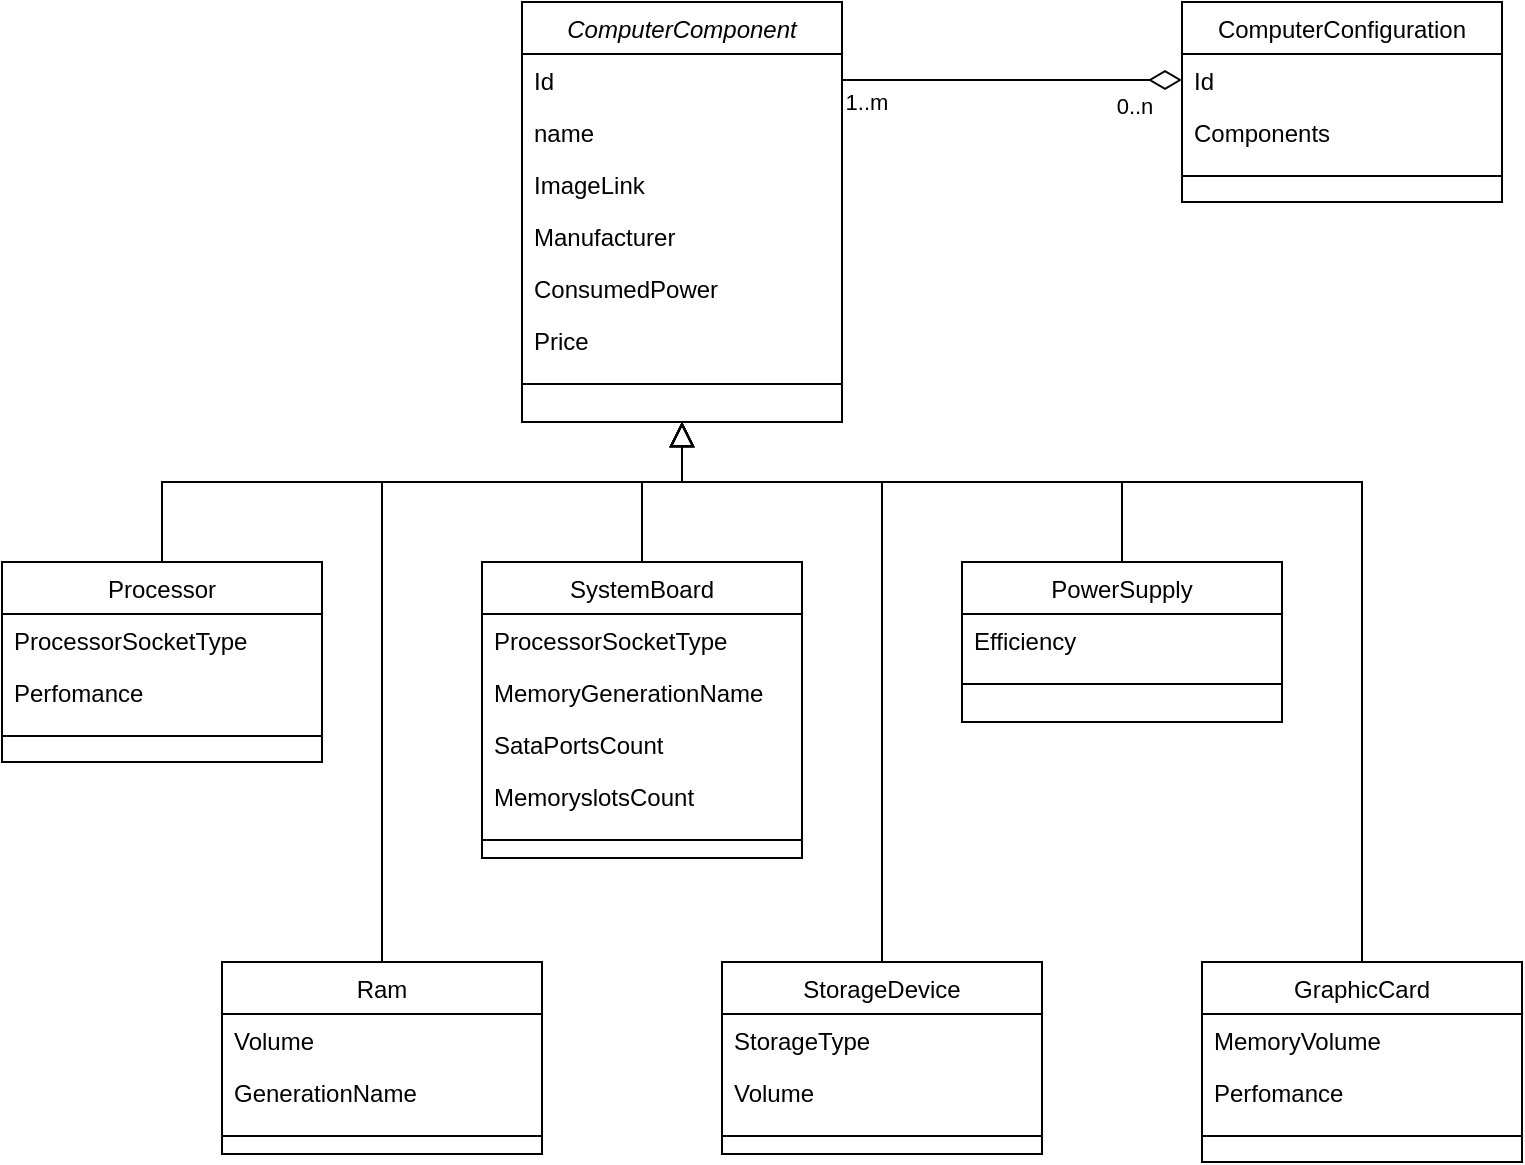 <mxfile version="16.1.2" type="device"><diagram id="C5RBs43oDa-KdzZeNtuy" name="Page-1"><mxGraphModel dx="1422" dy="795" grid="1" gridSize="10" guides="1" tooltips="1" connect="1" arrows="1" fold="1" page="1" pageScale="1" pageWidth="827" pageHeight="1169" math="0" shadow="0"><root><mxCell id="WIyWlLk6GJQsqaUBKTNV-0"/><mxCell id="WIyWlLk6GJQsqaUBKTNV-1" parent="WIyWlLk6GJQsqaUBKTNV-0"/><mxCell id="B2XHZLucD8koYoNAeaHt-66" style="edgeStyle=orthogonalEdgeStyle;rounded=0;orthogonalLoop=1;jettySize=auto;html=1;entryX=0;entryY=0.5;entryDx=0;entryDy=0;endArrow=diamondThin;endFill=0;endSize=14;exitX=1;exitY=0.5;exitDx=0;exitDy=0;" edge="1" parent="WIyWlLk6GJQsqaUBKTNV-1" source="zkfFHV4jXpPFQw0GAbJ--18" target="B2XHZLucD8koYoNAeaHt-63"><mxGeometry relative="1" as="geometry"/></mxCell><mxCell id="B2XHZLucD8koYoNAeaHt-68" value="0..n" style="edgeLabel;html=1;align=center;verticalAlign=middle;resizable=0;points=[];" vertex="1" connectable="0" parent="B2XHZLucD8koYoNAeaHt-66"><mxGeometry x="0.718" y="-3" relative="1" as="geometry"><mxPoint y="10" as="offset"/></mxGeometry></mxCell><mxCell id="B2XHZLucD8koYoNAeaHt-69" value="1..m" style="edgeLabel;html=1;align=center;verticalAlign=middle;resizable=0;points=[];" vertex="1" connectable="0" parent="B2XHZLucD8koYoNAeaHt-66"><mxGeometry x="-0.859" y="1" relative="1" as="geometry"><mxPoint y="12" as="offset"/></mxGeometry></mxCell><mxCell id="zkfFHV4jXpPFQw0GAbJ--17" value="ComputerComponent" style="swimlane;fontStyle=2;align=center;verticalAlign=top;childLayout=stackLayout;horizontal=1;startSize=26;horizontalStack=0;resizeParent=1;resizeLast=0;collapsible=1;marginBottom=0;rounded=0;shadow=0;strokeWidth=1;" parent="WIyWlLk6GJQsqaUBKTNV-1" vertex="1"><mxGeometry x="260" width="160" height="210" as="geometry"><mxRectangle x="550" y="140" width="160" height="26" as="alternateBounds"/></mxGeometry></mxCell><mxCell id="zkfFHV4jXpPFQw0GAbJ--18" value="Id" style="text;align=left;verticalAlign=top;spacingLeft=4;spacingRight=4;overflow=hidden;rotatable=0;points=[[0,0.5],[1,0.5]];portConstraint=eastwest;" parent="zkfFHV4jXpPFQw0GAbJ--17" vertex="1"><mxGeometry y="26" width="160" height="26" as="geometry"/></mxCell><mxCell id="zkfFHV4jXpPFQw0GAbJ--19" value="name" style="text;align=left;verticalAlign=top;spacingLeft=4;spacingRight=4;overflow=hidden;rotatable=0;points=[[0,0.5],[1,0.5]];portConstraint=eastwest;rounded=0;shadow=0;html=0;" parent="zkfFHV4jXpPFQw0GAbJ--17" vertex="1"><mxGeometry y="52" width="160" height="26" as="geometry"/></mxCell><mxCell id="zkfFHV4jXpPFQw0GAbJ--20" value="ImageLink" style="text;align=left;verticalAlign=top;spacingLeft=4;spacingRight=4;overflow=hidden;rotatable=0;points=[[0,0.5],[1,0.5]];portConstraint=eastwest;rounded=0;shadow=0;html=0;" parent="zkfFHV4jXpPFQw0GAbJ--17" vertex="1"><mxGeometry y="78" width="160" height="26" as="geometry"/></mxCell><mxCell id="zkfFHV4jXpPFQw0GAbJ--21" value="Manufacturer" style="text;align=left;verticalAlign=top;spacingLeft=4;spacingRight=4;overflow=hidden;rotatable=0;points=[[0,0.5],[1,0.5]];portConstraint=eastwest;rounded=0;shadow=0;html=0;" parent="zkfFHV4jXpPFQw0GAbJ--17" vertex="1"><mxGeometry y="104" width="160" height="26" as="geometry"/></mxCell><mxCell id="zkfFHV4jXpPFQw0GAbJ--22" value="ConsumedPower" style="text;align=left;verticalAlign=top;spacingLeft=4;spacingRight=4;overflow=hidden;rotatable=0;points=[[0,0.5],[1,0.5]];portConstraint=eastwest;rounded=0;shadow=0;html=0;" parent="zkfFHV4jXpPFQw0GAbJ--17" vertex="1"><mxGeometry y="130" width="160" height="26" as="geometry"/></mxCell><mxCell id="B2XHZLucD8koYoNAeaHt-1" value="Price" style="text;align=left;verticalAlign=top;spacingLeft=4;spacingRight=4;overflow=hidden;rotatable=0;points=[[0,0.5],[1,0.5]];portConstraint=eastwest;rounded=0;shadow=0;html=0;" vertex="1" parent="zkfFHV4jXpPFQw0GAbJ--17"><mxGeometry y="156" width="160" height="26" as="geometry"/></mxCell><mxCell id="zkfFHV4jXpPFQw0GAbJ--23" value="" style="line;html=1;strokeWidth=1;align=left;verticalAlign=middle;spacingTop=-1;spacingLeft=3;spacingRight=3;rotatable=0;labelPosition=right;points=[];portConstraint=eastwest;" parent="zkfFHV4jXpPFQw0GAbJ--17" vertex="1"><mxGeometry y="182" width="160" height="18" as="geometry"/></mxCell><mxCell id="B2XHZLucD8koYoNAeaHt-59" style="edgeStyle=orthogonalEdgeStyle;rounded=0;orthogonalLoop=1;jettySize=auto;html=1;exitX=0.5;exitY=0;exitDx=0;exitDy=0;entryX=0.5;entryY=1;entryDx=0;entryDy=0;endArrow=block;endFill=0;endSize=10;" edge="1" parent="WIyWlLk6GJQsqaUBKTNV-1" source="B2XHZLucD8koYoNAeaHt-2" target="zkfFHV4jXpPFQw0GAbJ--17"><mxGeometry relative="1" as="geometry"><mxPoint x="220" y="210" as="targetPoint"/><Array as="points"><mxPoint x="80" y="240"/><mxPoint x="340" y="240"/></Array></mxGeometry></mxCell><mxCell id="B2XHZLucD8koYoNAeaHt-2" value="Processor" style="swimlane;fontStyle=0;align=center;verticalAlign=top;childLayout=stackLayout;horizontal=1;startSize=26;horizontalStack=0;resizeParent=1;resizeLast=0;collapsible=1;marginBottom=0;rounded=0;shadow=0;strokeWidth=1;" vertex="1" parent="WIyWlLk6GJQsqaUBKTNV-1"><mxGeometry y="280" width="160" height="100" as="geometry"><mxRectangle x="550" y="140" width="160" height="26" as="alternateBounds"/></mxGeometry></mxCell><mxCell id="B2XHZLucD8koYoNAeaHt-3" value="ProcessorSocketType" style="text;align=left;verticalAlign=top;spacingLeft=4;spacingRight=4;overflow=hidden;rotatable=0;points=[[0,0.5],[1,0.5]];portConstraint=eastwest;" vertex="1" parent="B2XHZLucD8koYoNAeaHt-2"><mxGeometry y="26" width="160" height="26" as="geometry"/></mxCell><mxCell id="B2XHZLucD8koYoNAeaHt-4" value="Perfomance" style="text;align=left;verticalAlign=top;spacingLeft=4;spacingRight=4;overflow=hidden;rotatable=0;points=[[0,0.5],[1,0.5]];portConstraint=eastwest;rounded=0;shadow=0;html=0;" vertex="1" parent="B2XHZLucD8koYoNAeaHt-2"><mxGeometry y="52" width="160" height="26" as="geometry"/></mxCell><mxCell id="B2XHZLucD8koYoNAeaHt-9" value="" style="line;html=1;strokeWidth=1;align=left;verticalAlign=middle;spacingTop=-1;spacingLeft=3;spacingRight=3;rotatable=0;labelPosition=right;points=[];portConstraint=eastwest;" vertex="1" parent="B2XHZLucD8koYoNAeaHt-2"><mxGeometry y="78" width="160" height="18" as="geometry"/></mxCell><mxCell id="B2XHZLucD8koYoNAeaHt-60" style="edgeStyle=orthogonalEdgeStyle;rounded=0;orthogonalLoop=1;jettySize=auto;html=1;exitX=0.5;exitY=0;exitDx=0;exitDy=0;entryX=0.5;entryY=1;entryDx=0;entryDy=0;endArrow=block;endFill=0;endSize=10;" edge="1" parent="WIyWlLk6GJQsqaUBKTNV-1" source="B2XHZLucD8koYoNAeaHt-26" target="zkfFHV4jXpPFQw0GAbJ--17"><mxGeometry relative="1" as="geometry"><Array as="points"><mxPoint x="680" y="240"/><mxPoint x="340" y="240"/></Array></mxGeometry></mxCell><mxCell id="B2XHZLucD8koYoNAeaHt-26" value="GraphicCard" style="swimlane;fontStyle=0;align=center;verticalAlign=top;childLayout=stackLayout;horizontal=1;startSize=26;horizontalStack=0;resizeParent=1;resizeLast=0;collapsible=1;marginBottom=0;rounded=0;shadow=0;strokeWidth=1;" vertex="1" parent="WIyWlLk6GJQsqaUBKTNV-1"><mxGeometry x="600" y="480" width="160" height="100" as="geometry"><mxRectangle x="550" y="140" width="160" height="26" as="alternateBounds"/></mxGeometry></mxCell><mxCell id="B2XHZLucD8koYoNAeaHt-27" value="MemoryVolume" style="text;align=left;verticalAlign=top;spacingLeft=4;spacingRight=4;overflow=hidden;rotatable=0;points=[[0,0.5],[1,0.5]];portConstraint=eastwest;" vertex="1" parent="B2XHZLucD8koYoNAeaHt-26"><mxGeometry y="26" width="160" height="26" as="geometry"/></mxCell><mxCell id="B2XHZLucD8koYoNAeaHt-28" value="Perfomance" style="text;align=left;verticalAlign=top;spacingLeft=4;spacingRight=4;overflow=hidden;rotatable=0;points=[[0,0.5],[1,0.5]];portConstraint=eastwest;rounded=0;shadow=0;html=0;" vertex="1" parent="B2XHZLucD8koYoNAeaHt-26"><mxGeometry y="52" width="160" height="26" as="geometry"/></mxCell><mxCell id="B2XHZLucD8koYoNAeaHt-33" value="" style="line;html=1;strokeWidth=1;align=left;verticalAlign=middle;spacingTop=-1;spacingLeft=3;spacingRight=3;rotatable=0;labelPosition=right;points=[];portConstraint=eastwest;" vertex="1" parent="B2XHZLucD8koYoNAeaHt-26"><mxGeometry y="78" width="160" height="18" as="geometry"/></mxCell><mxCell id="B2XHZLucD8koYoNAeaHt-58" style="edgeStyle=orthogonalEdgeStyle;rounded=0;orthogonalLoop=1;jettySize=auto;html=1;exitX=0.5;exitY=0;exitDx=0;exitDy=0;entryX=0.5;entryY=1;entryDx=0;entryDy=0;endArrow=block;endFill=0;endSize=10;" edge="1" parent="WIyWlLk6GJQsqaUBKTNV-1" source="B2XHZLucD8koYoNAeaHt-34" target="zkfFHV4jXpPFQw0GAbJ--17"><mxGeometry relative="1" as="geometry"><Array as="points"><mxPoint x="560" y="240"/><mxPoint x="340" y="240"/></Array></mxGeometry></mxCell><mxCell id="B2XHZLucD8koYoNAeaHt-34" value="PowerSupply" style="swimlane;fontStyle=0;align=center;verticalAlign=top;childLayout=stackLayout;horizontal=1;startSize=26;horizontalStack=0;resizeParent=1;resizeLast=0;collapsible=1;marginBottom=0;rounded=0;shadow=0;strokeWidth=1;" vertex="1" parent="WIyWlLk6GJQsqaUBKTNV-1"><mxGeometry x="480" y="280" width="160" height="80" as="geometry"><mxRectangle x="550" y="140" width="160" height="26" as="alternateBounds"/></mxGeometry></mxCell><mxCell id="B2XHZLucD8koYoNAeaHt-35" value="Efficiency" style="text;align=left;verticalAlign=top;spacingLeft=4;spacingRight=4;overflow=hidden;rotatable=0;points=[[0,0.5],[1,0.5]];portConstraint=eastwest;" vertex="1" parent="B2XHZLucD8koYoNAeaHt-34"><mxGeometry y="26" width="160" height="26" as="geometry"/></mxCell><mxCell id="B2XHZLucD8koYoNAeaHt-41" value="" style="line;html=1;strokeWidth=1;align=left;verticalAlign=middle;spacingTop=-1;spacingLeft=3;spacingRight=3;rotatable=0;labelPosition=right;points=[];portConstraint=eastwest;" vertex="1" parent="B2XHZLucD8koYoNAeaHt-34"><mxGeometry y="52" width="160" height="18" as="geometry"/></mxCell><mxCell id="B2XHZLucD8koYoNAeaHt-56" style="edgeStyle=orthogonalEdgeStyle;rounded=0;orthogonalLoop=1;jettySize=auto;html=1;exitX=0.5;exitY=0;exitDx=0;exitDy=0;entryX=0.5;entryY=1;entryDx=0;entryDy=0;endArrow=block;endFill=0;endSize=10;" edge="1" parent="WIyWlLk6GJQsqaUBKTNV-1" source="B2XHZLucD8koYoNAeaHt-42" target="zkfFHV4jXpPFQw0GAbJ--17"><mxGeometry relative="1" as="geometry"><Array as="points"><mxPoint x="190" y="240"/><mxPoint x="340" y="240"/></Array></mxGeometry></mxCell><mxCell id="B2XHZLucD8koYoNAeaHt-42" value="Ram" style="swimlane;fontStyle=0;align=center;verticalAlign=top;childLayout=stackLayout;horizontal=1;startSize=26;horizontalStack=0;resizeParent=1;resizeLast=0;collapsible=1;marginBottom=0;rounded=0;shadow=0;strokeWidth=1;" vertex="1" parent="WIyWlLk6GJQsqaUBKTNV-1"><mxGeometry x="110" y="480" width="160" height="96" as="geometry"><mxRectangle x="550" y="140" width="160" height="26" as="alternateBounds"/></mxGeometry></mxCell><mxCell id="B2XHZLucD8koYoNAeaHt-43" value="Volume" style="text;align=left;verticalAlign=top;spacingLeft=4;spacingRight=4;overflow=hidden;rotatable=0;points=[[0,0.5],[1,0.5]];portConstraint=eastwest;" vertex="1" parent="B2XHZLucD8koYoNAeaHt-42"><mxGeometry y="26" width="160" height="26" as="geometry"/></mxCell><mxCell id="B2XHZLucD8koYoNAeaHt-45" value="GenerationName" style="text;align=left;verticalAlign=top;spacingLeft=4;spacingRight=4;overflow=hidden;rotatable=0;points=[[0,0.5],[1,0.5]];portConstraint=eastwest;" vertex="1" parent="B2XHZLucD8koYoNAeaHt-42"><mxGeometry y="52" width="160" height="26" as="geometry"/></mxCell><mxCell id="B2XHZLucD8koYoNAeaHt-44" value="" style="line;html=1;strokeWidth=1;align=left;verticalAlign=middle;spacingTop=-1;spacingLeft=3;spacingRight=3;rotatable=0;labelPosition=right;points=[];portConstraint=eastwest;" vertex="1" parent="B2XHZLucD8koYoNAeaHt-42"><mxGeometry y="78" width="160" height="18" as="geometry"/></mxCell><mxCell id="B2XHZLucD8koYoNAeaHt-61" style="edgeStyle=orthogonalEdgeStyle;rounded=0;orthogonalLoop=1;jettySize=auto;html=1;exitX=0.5;exitY=0;exitDx=0;exitDy=0;entryX=0.5;entryY=1;entryDx=0;entryDy=0;endArrow=block;endFill=0;endSize=10;" edge="1" parent="WIyWlLk6GJQsqaUBKTNV-1" source="B2XHZLucD8koYoNAeaHt-46" target="zkfFHV4jXpPFQw0GAbJ--17"><mxGeometry relative="1" as="geometry"><Array as="points"><mxPoint x="440" y="240"/><mxPoint x="340" y="240"/></Array></mxGeometry></mxCell><mxCell id="B2XHZLucD8koYoNAeaHt-46" value="StorageDevice" style="swimlane;fontStyle=0;align=center;verticalAlign=top;childLayout=stackLayout;horizontal=1;startSize=26;horizontalStack=0;resizeParent=1;resizeLast=0;collapsible=1;marginBottom=0;rounded=0;shadow=0;strokeWidth=1;" vertex="1" parent="WIyWlLk6GJQsqaUBKTNV-1"><mxGeometry x="360" y="480" width="160" height="96" as="geometry"><mxRectangle x="550" y="140" width="160" height="26" as="alternateBounds"/></mxGeometry></mxCell><mxCell id="B2XHZLucD8koYoNAeaHt-47" value="StorageType" style="text;align=left;verticalAlign=top;spacingLeft=4;spacingRight=4;overflow=hidden;rotatable=0;points=[[0,0.5],[1,0.5]];portConstraint=eastwest;" vertex="1" parent="B2XHZLucD8koYoNAeaHt-46"><mxGeometry y="26" width="160" height="26" as="geometry"/></mxCell><mxCell id="B2XHZLucD8koYoNAeaHt-48" value="Volume" style="text;align=left;verticalAlign=top;spacingLeft=4;spacingRight=4;overflow=hidden;rotatable=0;points=[[0,0.5],[1,0.5]];portConstraint=eastwest;" vertex="1" parent="B2XHZLucD8koYoNAeaHt-46"><mxGeometry y="52" width="160" height="26" as="geometry"/></mxCell><mxCell id="B2XHZLucD8koYoNAeaHt-49" value="" style="line;html=1;strokeWidth=1;align=left;verticalAlign=middle;spacingTop=-1;spacingLeft=3;spacingRight=3;rotatable=0;labelPosition=right;points=[];portConstraint=eastwest;" vertex="1" parent="B2XHZLucD8koYoNAeaHt-46"><mxGeometry y="78" width="160" height="18" as="geometry"/></mxCell><mxCell id="B2XHZLucD8koYoNAeaHt-57" style="edgeStyle=orthogonalEdgeStyle;rounded=0;orthogonalLoop=1;jettySize=auto;html=1;exitX=0.5;exitY=0;exitDx=0;exitDy=0;entryX=0.5;entryY=1;entryDx=0;entryDy=0;endArrow=block;endFill=0;endSize=10;" edge="1" parent="WIyWlLk6GJQsqaUBKTNV-1" source="B2XHZLucD8koYoNAeaHt-50" target="zkfFHV4jXpPFQw0GAbJ--17"><mxGeometry relative="1" as="geometry"><Array as="points"><mxPoint x="320" y="240"/><mxPoint x="340" y="240"/></Array></mxGeometry></mxCell><mxCell id="B2XHZLucD8koYoNAeaHt-50" value="SystemBoard" style="swimlane;fontStyle=0;align=center;verticalAlign=top;childLayout=stackLayout;horizontal=1;startSize=26;horizontalStack=0;resizeParent=1;resizeLast=0;collapsible=1;marginBottom=0;rounded=0;shadow=0;strokeWidth=1;" vertex="1" parent="WIyWlLk6GJQsqaUBKTNV-1"><mxGeometry x="240" y="280" width="160" height="148" as="geometry"><mxRectangle x="550" y="140" width="160" height="26" as="alternateBounds"/></mxGeometry></mxCell><mxCell id="B2XHZLucD8koYoNAeaHt-51" value="ProcessorSocketType" style="text;align=left;verticalAlign=top;spacingLeft=4;spacingRight=4;overflow=hidden;rotatable=0;points=[[0,0.5],[1,0.5]];portConstraint=eastwest;" vertex="1" parent="B2XHZLucD8koYoNAeaHt-50"><mxGeometry y="26" width="160" height="26" as="geometry"/></mxCell><mxCell id="B2XHZLucD8koYoNAeaHt-52" value="MemoryGenerationName" style="text;align=left;verticalAlign=top;spacingLeft=4;spacingRight=4;overflow=hidden;rotatable=0;points=[[0,0.5],[1,0.5]];portConstraint=eastwest;" vertex="1" parent="B2XHZLucD8koYoNAeaHt-50"><mxGeometry y="52" width="160" height="26" as="geometry"/></mxCell><mxCell id="B2XHZLucD8koYoNAeaHt-54" value="SataPortsCount" style="text;align=left;verticalAlign=top;spacingLeft=4;spacingRight=4;overflow=hidden;rotatable=0;points=[[0,0.5],[1,0.5]];portConstraint=eastwest;" vertex="1" parent="B2XHZLucD8koYoNAeaHt-50"><mxGeometry y="78" width="160" height="26" as="geometry"/></mxCell><mxCell id="B2XHZLucD8koYoNAeaHt-55" value="MemoryslotsCount" style="text;align=left;verticalAlign=top;spacingLeft=4;spacingRight=4;overflow=hidden;rotatable=0;points=[[0,0.5],[1,0.5]];portConstraint=eastwest;" vertex="1" parent="B2XHZLucD8koYoNAeaHt-50"><mxGeometry y="104" width="160" height="26" as="geometry"/></mxCell><mxCell id="B2XHZLucD8koYoNAeaHt-53" value="" style="line;html=1;strokeWidth=1;align=left;verticalAlign=middle;spacingTop=-1;spacingLeft=3;spacingRight=3;rotatable=0;labelPosition=right;points=[];portConstraint=eastwest;" vertex="1" parent="B2XHZLucD8koYoNAeaHt-50"><mxGeometry y="130" width="160" height="18" as="geometry"/></mxCell><mxCell id="B2XHZLucD8koYoNAeaHt-62" value="ComputerConfiguration" style="swimlane;fontStyle=0;align=center;verticalAlign=top;childLayout=stackLayout;horizontal=1;startSize=26;horizontalStack=0;resizeParent=1;resizeLast=0;collapsible=1;marginBottom=0;rounded=0;shadow=0;strokeWidth=1;" vertex="1" parent="WIyWlLk6GJQsqaUBKTNV-1"><mxGeometry x="590" width="160" height="100" as="geometry"><mxRectangle x="550" y="140" width="160" height="26" as="alternateBounds"/></mxGeometry></mxCell><mxCell id="B2XHZLucD8koYoNAeaHt-63" value="Id" style="text;align=left;verticalAlign=top;spacingLeft=4;spacingRight=4;overflow=hidden;rotatable=0;points=[[0,0.5],[1,0.5]];portConstraint=eastwest;" vertex="1" parent="B2XHZLucD8koYoNAeaHt-62"><mxGeometry y="26" width="160" height="26" as="geometry"/></mxCell><mxCell id="B2XHZLucD8koYoNAeaHt-65" value="Components" style="text;align=left;verticalAlign=top;spacingLeft=4;spacingRight=4;overflow=hidden;rotatable=0;points=[[0,0.5],[1,0.5]];portConstraint=eastwest;" vertex="1" parent="B2XHZLucD8koYoNAeaHt-62"><mxGeometry y="52" width="160" height="26" as="geometry"/></mxCell><mxCell id="B2XHZLucD8koYoNAeaHt-64" value="" style="line;html=1;strokeWidth=1;align=left;verticalAlign=middle;spacingTop=-1;spacingLeft=3;spacingRight=3;rotatable=0;labelPosition=right;points=[];portConstraint=eastwest;" vertex="1" parent="B2XHZLucD8koYoNAeaHt-62"><mxGeometry y="78" width="160" height="18" as="geometry"/></mxCell></root></mxGraphModel></diagram></mxfile>